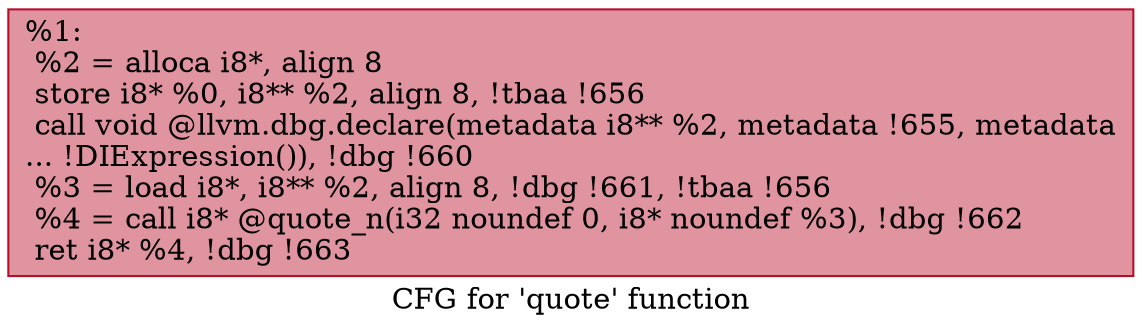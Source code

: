 digraph "CFG for 'quote' function" {
	label="CFG for 'quote' function";

	Node0x6918d0 [shape=record,color="#b70d28ff", style=filled, fillcolor="#b70d2870",label="{%1:\l  %2 = alloca i8*, align 8\l  store i8* %0, i8** %2, align 8, !tbaa !656\l  call void @llvm.dbg.declare(metadata i8** %2, metadata !655, metadata\l... !DIExpression()), !dbg !660\l  %3 = load i8*, i8** %2, align 8, !dbg !661, !tbaa !656\l  %4 = call i8* @quote_n(i32 noundef 0, i8* noundef %3), !dbg !662\l  ret i8* %4, !dbg !663\l}"];
}
